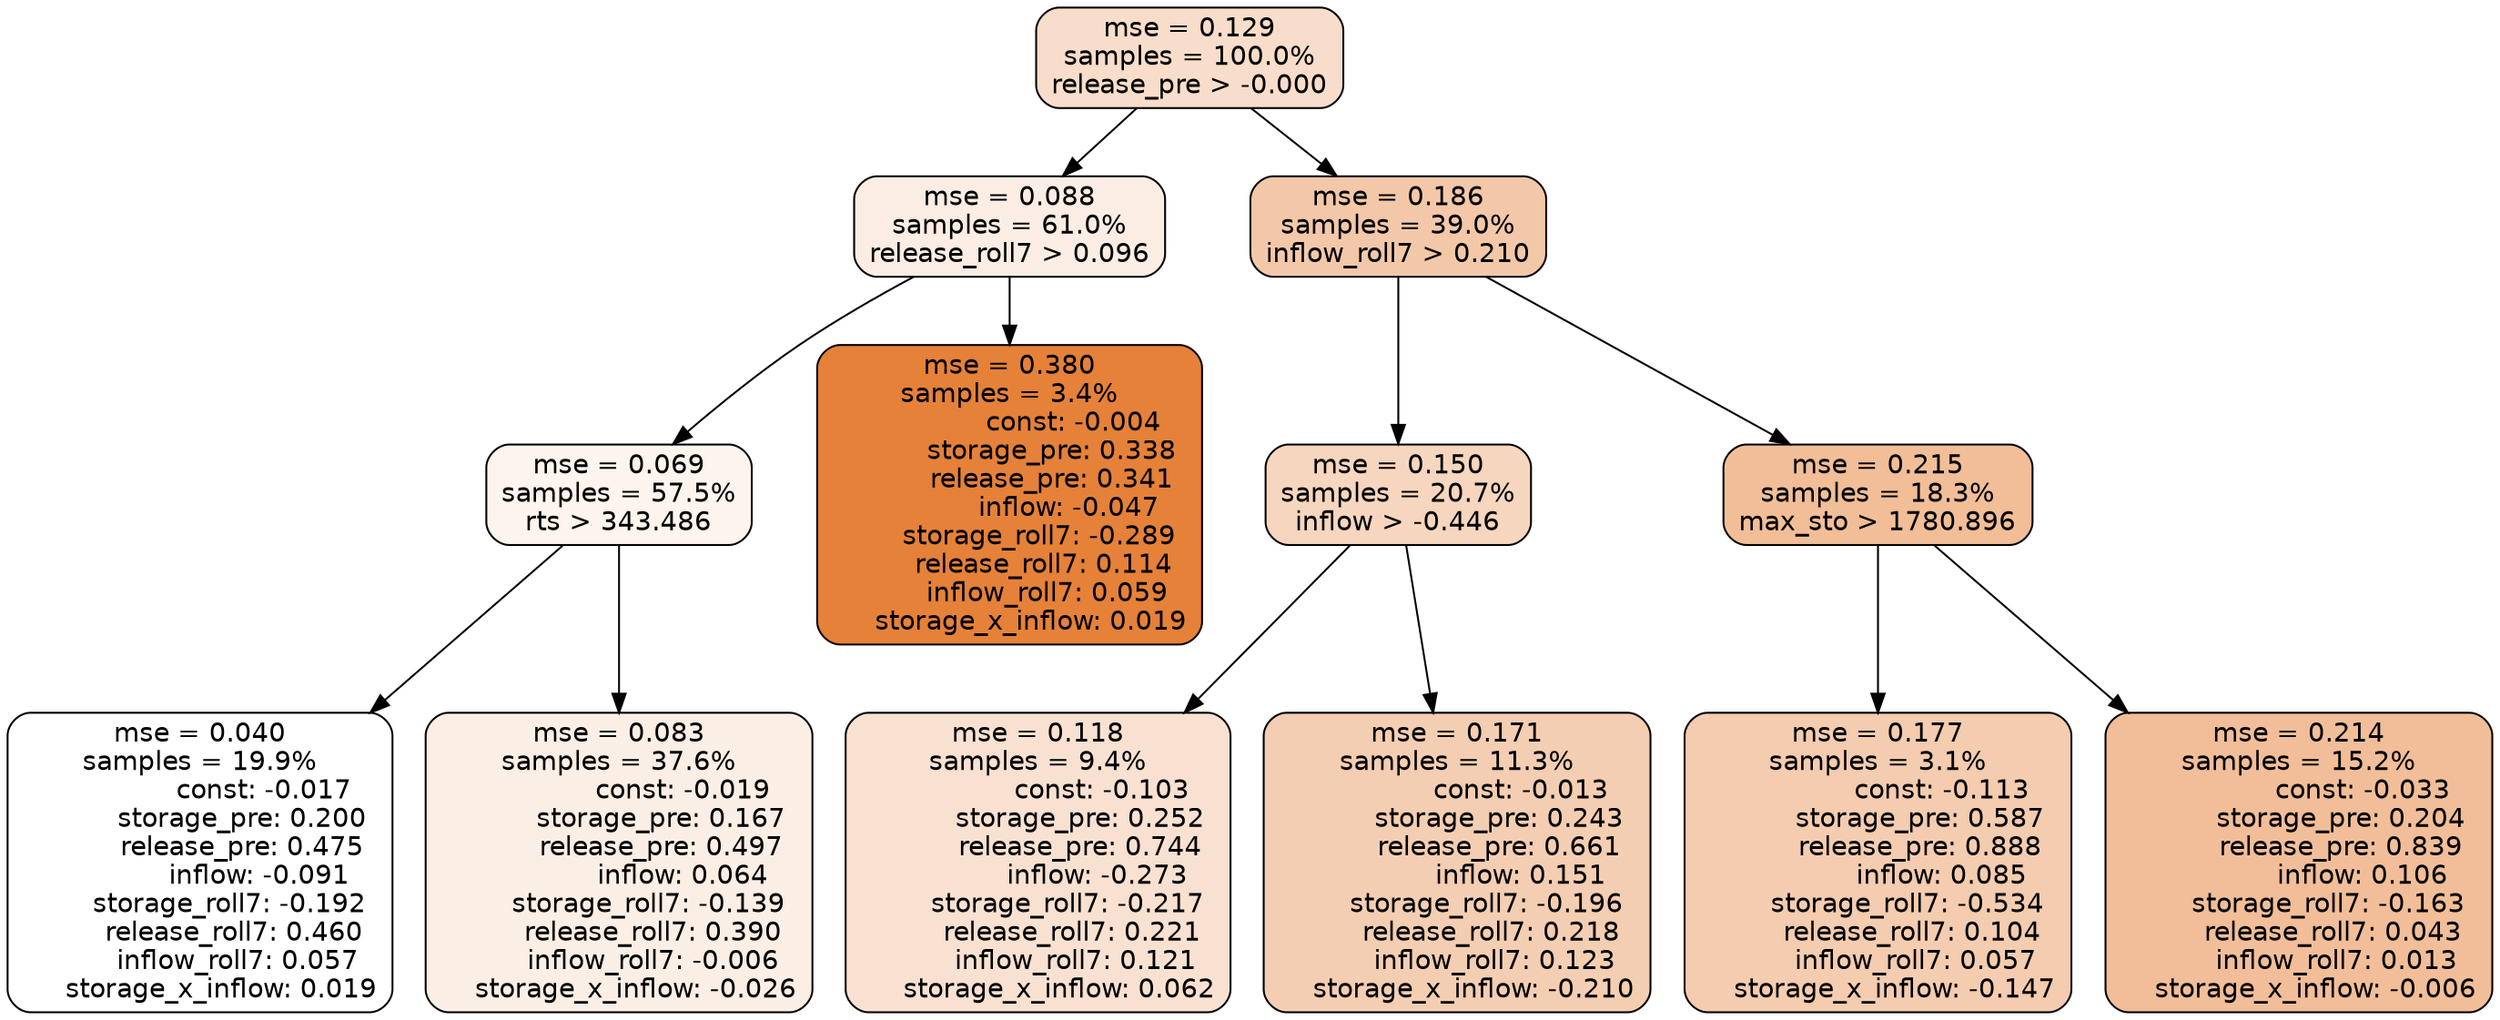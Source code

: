 digraph tree {
node [shape=rectangle, style="filled, rounded", color="black", fontname=helvetica] ;
edge [fontname=helvetica] ;
	"0" [label="mse = 0.129
samples = 100.0%
release_pre > -0.000", fillcolor="#f8ddca"]
	"1" [label="mse = 0.088
samples = 61.0%
release_roll7 > 0.096", fillcolor="#fbede3"]
	"6" [label="mse = 0.186
samples = 39.0%
inflow_roll7 > 0.210", fillcolor="#f3c8a9"]
	"2" [label="mse = 0.069
samples = 57.5%
rts > 343.486", fillcolor="#fcf4ed"]
	"5" [label="mse = 0.380
samples = 3.4%
               const: -0.004
          storage_pre: 0.338
          release_pre: 0.341
              inflow: -0.047
       storage_roll7: -0.289
        release_roll7: 0.114
         inflow_roll7: 0.059
     storage_x_inflow: 0.019", fillcolor="#e58139"]
	"7" [label="mse = 0.150
samples = 20.7%
inflow > -0.446", fillcolor="#f6d6be"]
	"10" [label="mse = 0.215
samples = 18.3%
max_sto > 1780.896", fillcolor="#f1be98"]
	"4" [label="mse = 0.040
samples = 19.9%
               const: -0.017
          storage_pre: 0.200
          release_pre: 0.475
              inflow: -0.091
       storage_roll7: -0.192
        release_roll7: 0.460
         inflow_roll7: 0.057
     storage_x_inflow: 0.019", fillcolor="#ffffff"]
	"3" [label="mse = 0.083
samples = 37.6%
               const: -0.019
          storage_pre: 0.167
          release_pre: 0.497
               inflow: 0.064
       storage_roll7: -0.139
        release_roll7: 0.390
        inflow_roll7: -0.006
    storage_x_inflow: -0.026", fillcolor="#fbeee5"]
	"8" [label="mse = 0.118
samples = 9.4%
               const: -0.103
          storage_pre: 0.252
          release_pre: 0.744
              inflow: -0.273
       storage_roll7: -0.217
        release_roll7: 0.221
         inflow_roll7: 0.121
     storage_x_inflow: 0.062", fillcolor="#f8e1d1"]
	"9" [label="mse = 0.171
samples = 11.3%
               const: -0.013
          storage_pre: 0.243
          release_pre: 0.661
               inflow: 0.151
       storage_roll7: -0.196
        release_roll7: 0.218
         inflow_roll7: 0.123
    storage_x_inflow: -0.210", fillcolor="#f4ceb2"]
	"12" [label="mse = 0.177
samples = 3.1%
               const: -0.113
          storage_pre: 0.587
          release_pre: 0.888
               inflow: 0.085
       storage_roll7: -0.534
        release_roll7: 0.104
         inflow_roll7: 0.057
    storage_x_inflow: -0.147", fillcolor="#f4ccaf"]
	"11" [label="mse = 0.214
samples = 15.2%
               const: -0.033
          storage_pre: 0.204
          release_pre: 0.839
               inflow: 0.106
       storage_roll7: -0.163
        release_roll7: 0.043
         inflow_roll7: 0.013
    storage_x_inflow: -0.006", fillcolor="#f1be99"]

	"0" -> "1"
	"0" -> "6"
	"1" -> "2"
	"1" -> "5"
	"6" -> "7"
	"6" -> "10"
	"2" -> "3"
	"2" -> "4"
	"7" -> "8"
	"7" -> "9"
	"10" -> "11"
	"10" -> "12"
}